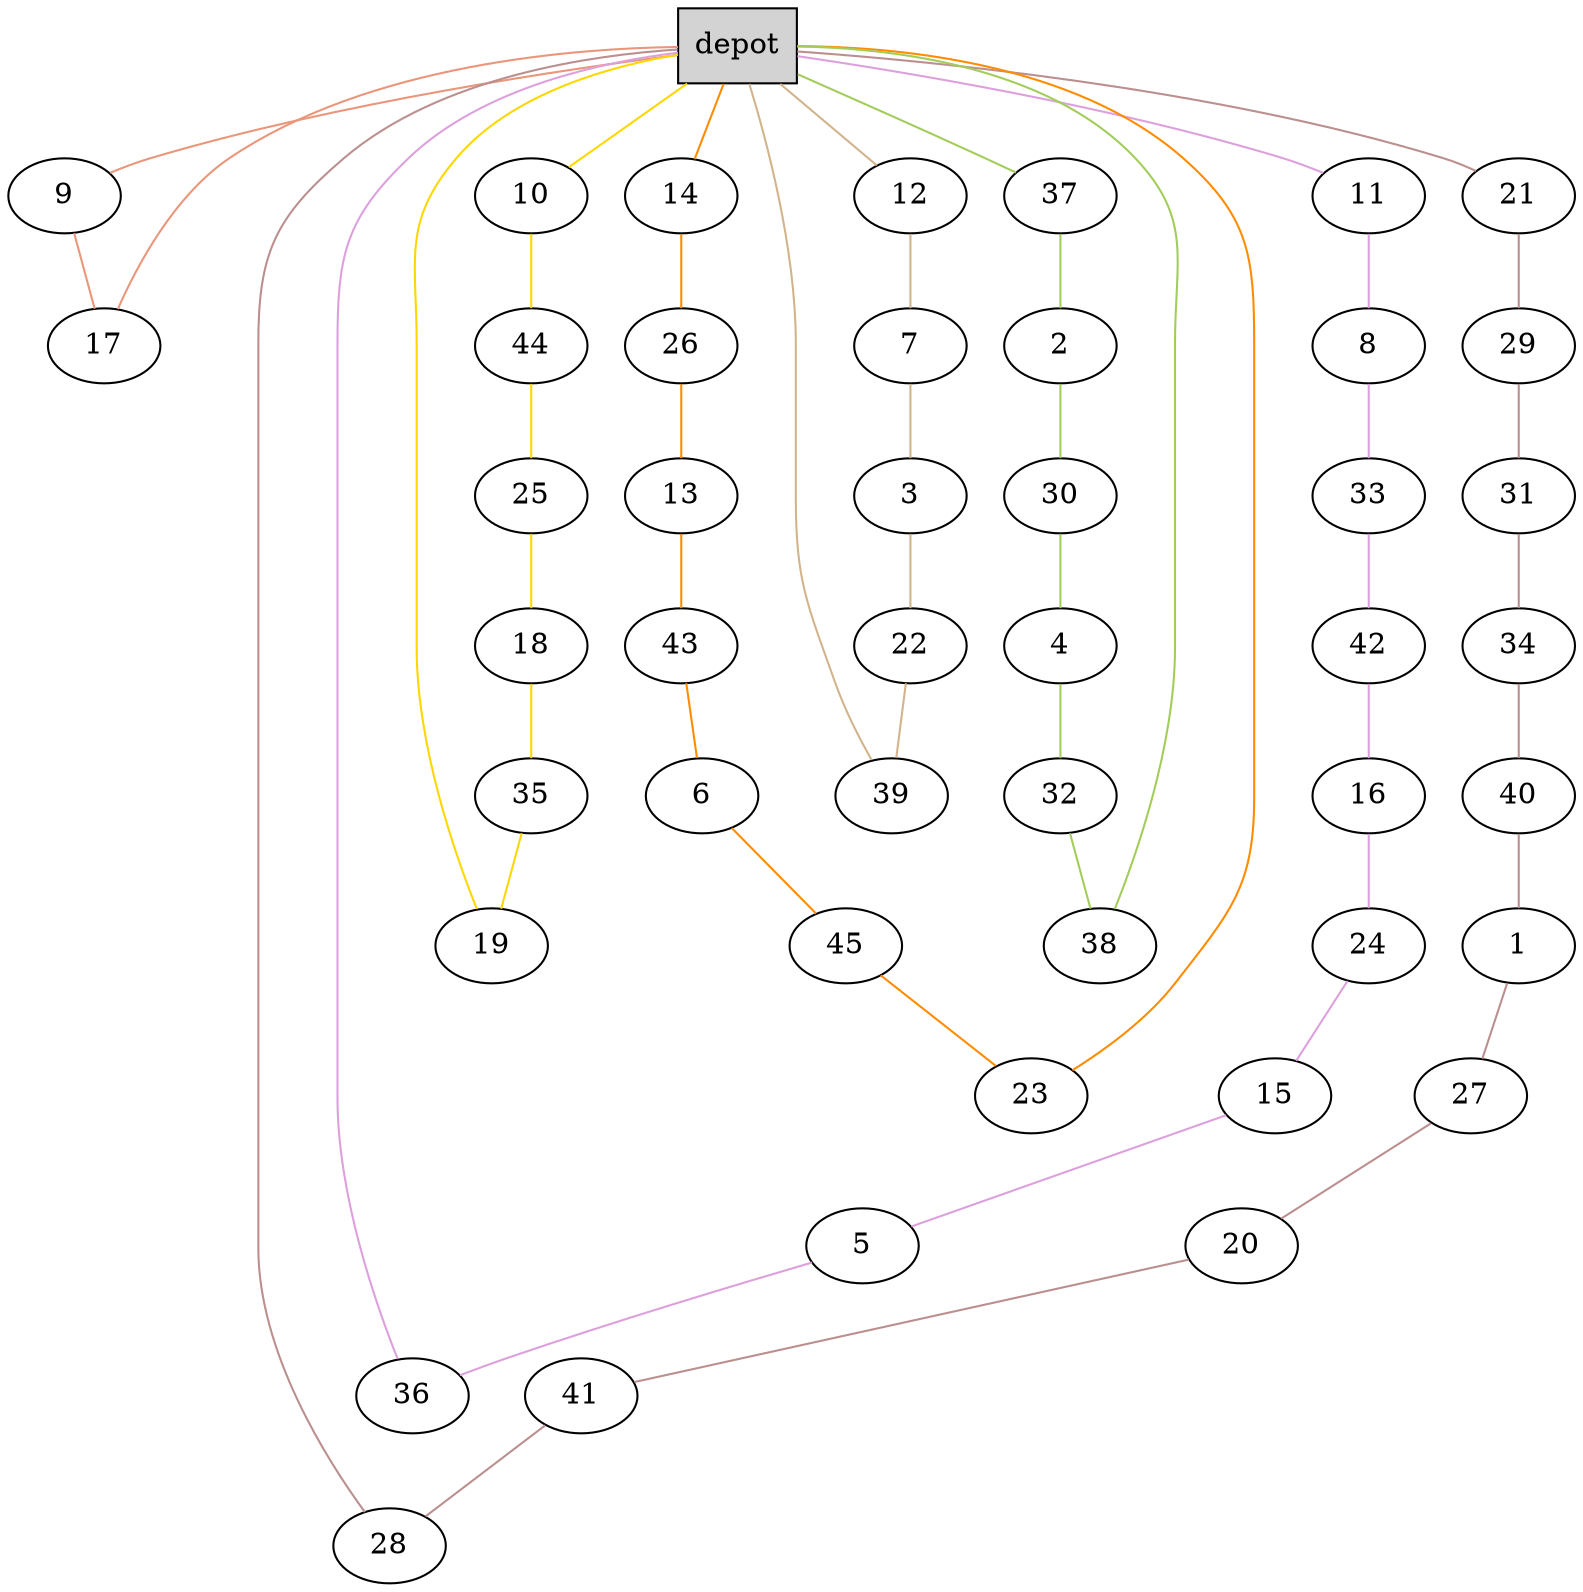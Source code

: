 graph G {
  0[shape = box, label = "depot", style = filled ];
  9[shape = ellipse];
  "0"--"9"[color = darksalmon];
  17[shape = ellipse];
  "9"--"17"[color = darksalmon];
  "17"--"0"[color = darksalmon];
  10[shape = ellipse];
  "0"--"10"[color = gold];
  44[shape = ellipse];
  "10"--"44"[color = gold];
  25[shape = ellipse];
  "44"--"25"[color = gold];
  18[shape = ellipse];
  "25"--"18"[color = gold];
  35[shape = ellipse];
  "18"--"35"[color = gold];
  19[shape = ellipse];
  "35"--"19"[color = gold];
  "19"--"0"[color = gold];
  11[shape = ellipse];
  "0"--"11"[color = plum];
  8[shape = ellipse];
  "11"--"8"[color = plum];
  33[shape = ellipse];
  "8"--"33"[color = plum];
  42[shape = ellipse];
  "33"--"42"[color = plum];
  16[shape = ellipse];
  "42"--"16"[color = plum];
  24[shape = ellipse];
  "16"--"24"[color = plum];
  15[shape = ellipse];
  "24"--"15"[color = plum];
  5[shape = ellipse];
  "15"--"5"[color = plum];
  36[shape = ellipse];
  "5"--"36"[color = plum];
  "36"--"0"[color = plum];
  12[shape = ellipse];
  "0"--"12"[color = tan];
  7[shape = ellipse];
  "12"--"7"[color = tan];
  3[shape = ellipse];
  "7"--"3"[color = tan];
  22[shape = ellipse];
  "3"--"22"[color = tan];
  39[shape = ellipse];
  "22"--"39"[color = tan];
  "39"--"0"[color = tan];
  14[shape = ellipse];
  "0"--"14"[color = darkorange];
  26[shape = ellipse];
  "14"--"26"[color = darkorange];
  13[shape = ellipse];
  "26"--"13"[color = darkorange];
  43[shape = ellipse];
  "13"--"43"[color = darkorange];
  6[shape = ellipse];
  "43"--"6"[color = darkorange];
  45[shape = ellipse];
  "6"--"45"[color = darkorange];
  23[shape = ellipse];
  "45"--"23"[color = darkorange];
  "23"--"0"[color = darkorange];
  21[shape = ellipse];
  "0"--"21"[color = rosybrown];
  29[shape = ellipse];
  "21"--"29"[color = rosybrown];
  31[shape = ellipse];
  "29"--"31"[color = rosybrown];
  34[shape = ellipse];
  "31"--"34"[color = rosybrown];
  40[shape = ellipse];
  "34"--"40"[color = rosybrown];
  1[shape = ellipse];
  "40"--"1"[color = rosybrown];
  27[shape = ellipse];
  "1"--"27"[color = rosybrown];
  20[shape = ellipse];
  "27"--"20"[color = rosybrown];
  41[shape = ellipse];
  "20"--"41"[color = rosybrown];
  28[shape = ellipse];
  "41"--"28"[color = rosybrown];
  "28"--"0"[color = rosybrown];
  37[shape = ellipse];
  "0"--"37"[color = darkolivegreen3];
  2[shape = ellipse];
  "37"--"2"[color = darkolivegreen3];
  30[shape = ellipse];
  "2"--"30"[color = darkolivegreen3];
  4[shape = ellipse];
  "30"--"4"[color = darkolivegreen3];
  32[shape = ellipse];
  "4"--"32"[color = darkolivegreen3];
  38[shape = ellipse];
  "32"--"38"[color = darkolivegreen3];
  "38"--"0"[color = darkolivegreen3];
}
